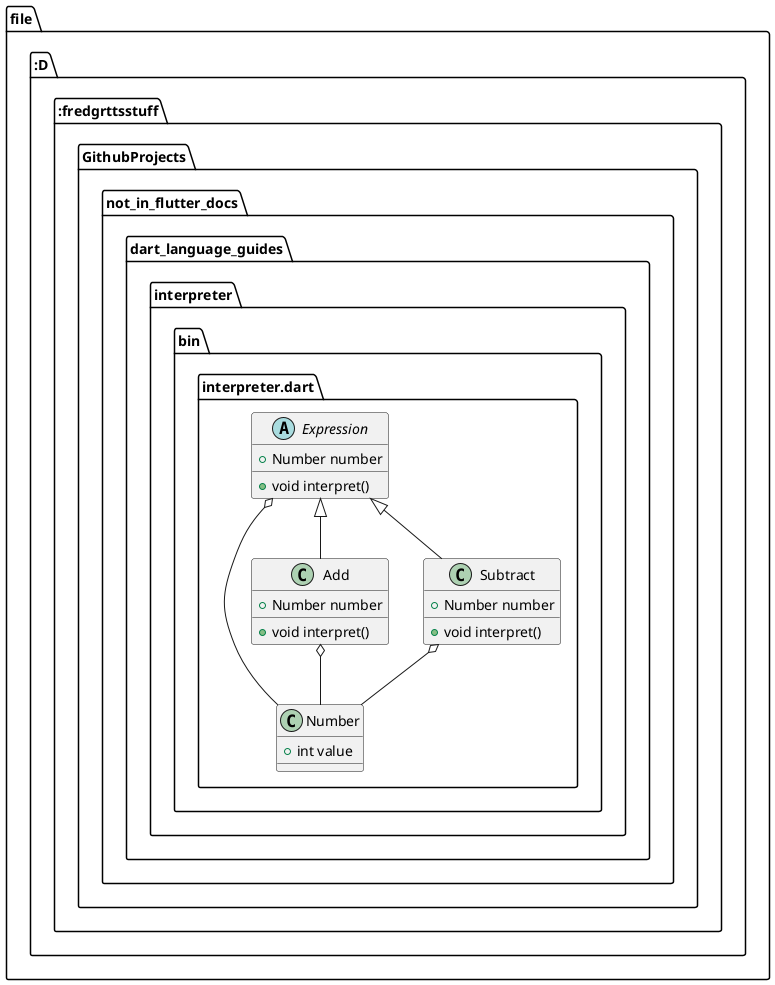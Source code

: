 @startuml
set namespaceSeparator ::

abstract class "file:::::::D:::fredgrttsstuff::GithubProjects::not_in_flutter_docs::dart_language_guides::interpreter::bin::interpreter.dart::Expression" {
  +Number number
  +void interpret()
}

"file:::::::D:::fredgrttsstuff::GithubProjects::not_in_flutter_docs::dart_language_guides::interpreter::bin::interpreter.dart::Expression" o-- "file:::::::D:::fredgrttsstuff::GithubProjects::not_in_flutter_docs::dart_language_guides::interpreter::bin::interpreter.dart::Number"

class "file:::::::D:::fredgrttsstuff::GithubProjects::not_in_flutter_docs::dart_language_guides::interpreter::bin::interpreter.dart::Add" {
  +Number number
  +void interpret()
}

"file:::::::D:::fredgrttsstuff::GithubProjects::not_in_flutter_docs::dart_language_guides::interpreter::bin::interpreter.dart::Add" o-- "file:::::::D:::fredgrttsstuff::GithubProjects::not_in_flutter_docs::dart_language_guides::interpreter::bin::interpreter.dart::Number"
"file:::::::D:::fredgrttsstuff::GithubProjects::not_in_flutter_docs::dart_language_guides::interpreter::bin::interpreter.dart::Expression" <|-- "file:::::::D:::fredgrttsstuff::GithubProjects::not_in_flutter_docs::dart_language_guides::interpreter::bin::interpreter.dart::Add"

class "file:::::::D:::fredgrttsstuff::GithubProjects::not_in_flutter_docs::dart_language_guides::interpreter::bin::interpreter.dart::Subtract" {
  +Number number
  +void interpret()
}

"file:::::::D:::fredgrttsstuff::GithubProjects::not_in_flutter_docs::dart_language_guides::interpreter::bin::interpreter.dart::Subtract" o-- "file:::::::D:::fredgrttsstuff::GithubProjects::not_in_flutter_docs::dart_language_guides::interpreter::bin::interpreter.dart::Number"
"file:::::::D:::fredgrttsstuff::GithubProjects::not_in_flutter_docs::dart_language_guides::interpreter::bin::interpreter.dart::Expression" <|-- "file:::::::D:::fredgrttsstuff::GithubProjects::not_in_flutter_docs::dart_language_guides::interpreter::bin::interpreter.dart::Subtract"

class "file:::::::D:::fredgrttsstuff::GithubProjects::not_in_flutter_docs::dart_language_guides::interpreter::bin::interpreter.dart::Number" {
  +int value
}


@enduml